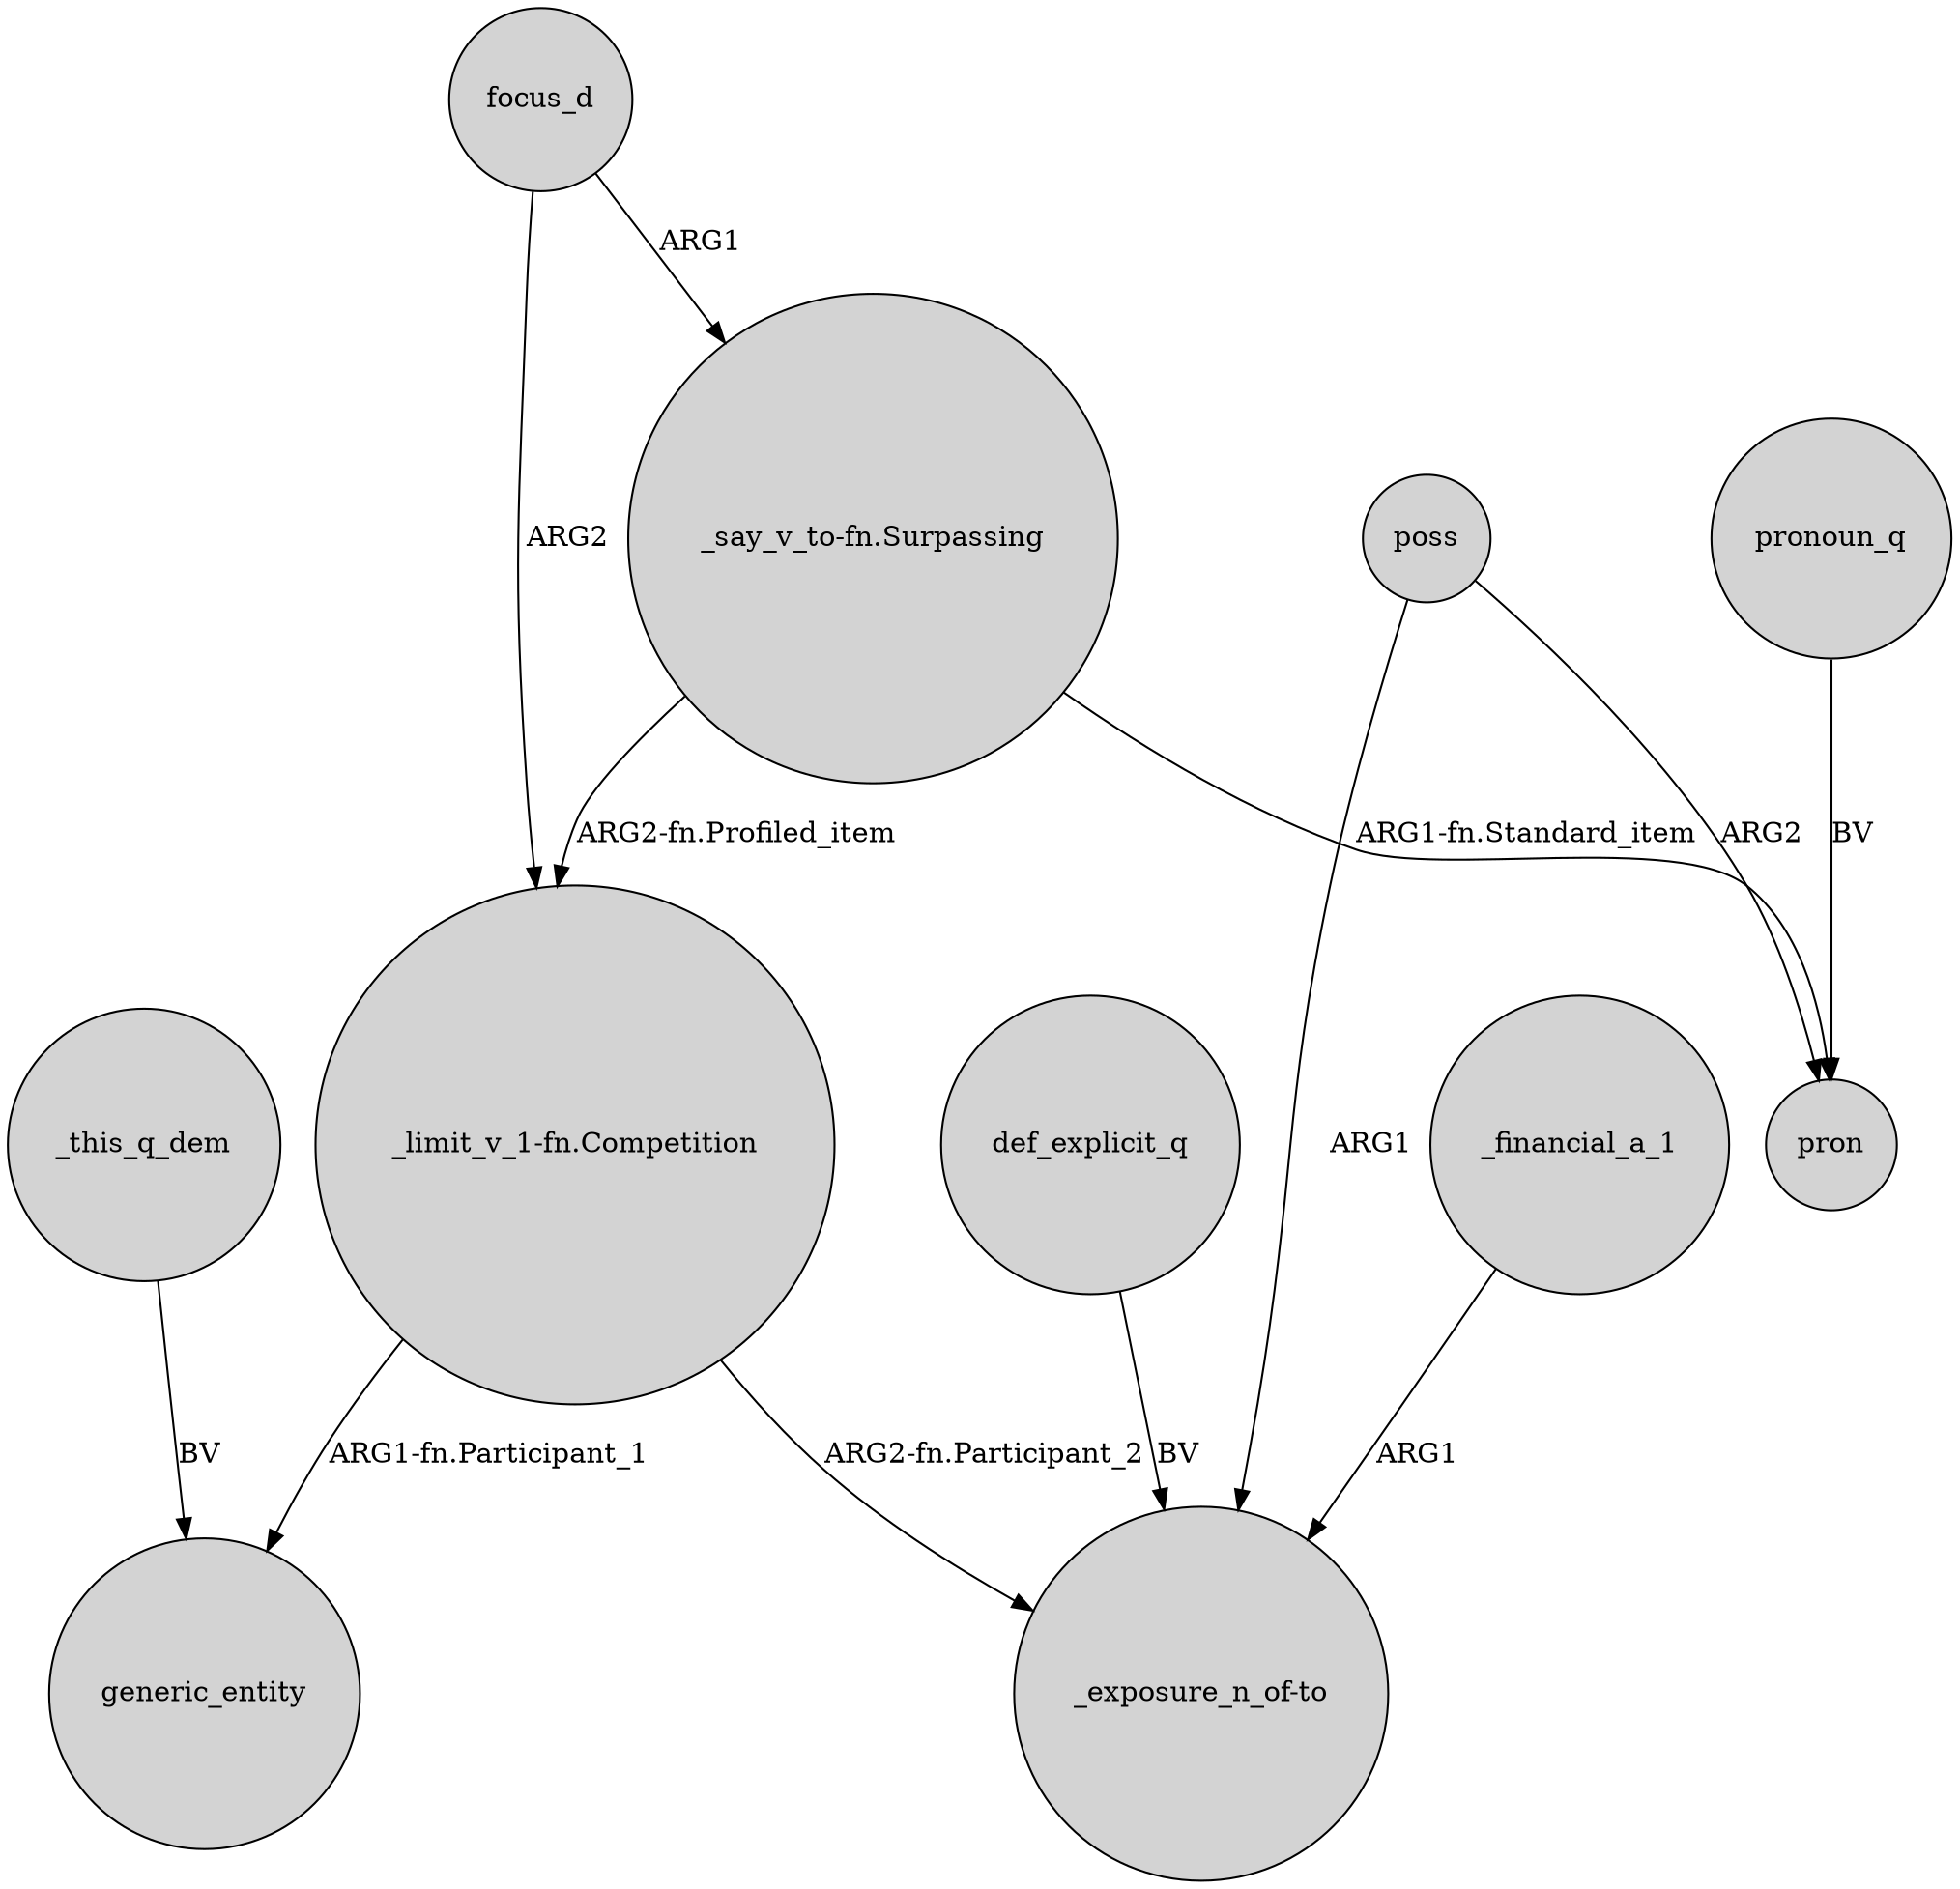 digraph {
	node [shape=circle style=filled]
	"_limit_v_1-fn.Competition" -> generic_entity [label="ARG1-fn.Participant_1"]
	_financial_a_1 -> "_exposure_n_of-to" [label=ARG1]
	focus_d -> "_say_v_to-fn.Surpassing" [label=ARG1]
	focus_d -> "_limit_v_1-fn.Competition" [label=ARG2]
	"_limit_v_1-fn.Competition" -> "_exposure_n_of-to" [label="ARG2-fn.Participant_2"]
	def_explicit_q -> "_exposure_n_of-to" [label=BV]
	poss -> "_exposure_n_of-to" [label=ARG1]
	pronoun_q -> pron [label=BV]
	"_say_v_to-fn.Surpassing" -> "_limit_v_1-fn.Competition" [label="ARG2-fn.Profiled_item"]
	poss -> pron [label=ARG2]
	_this_q_dem -> generic_entity [label=BV]
	"_say_v_to-fn.Surpassing" -> pron [label="ARG1-fn.Standard_item"]
}
